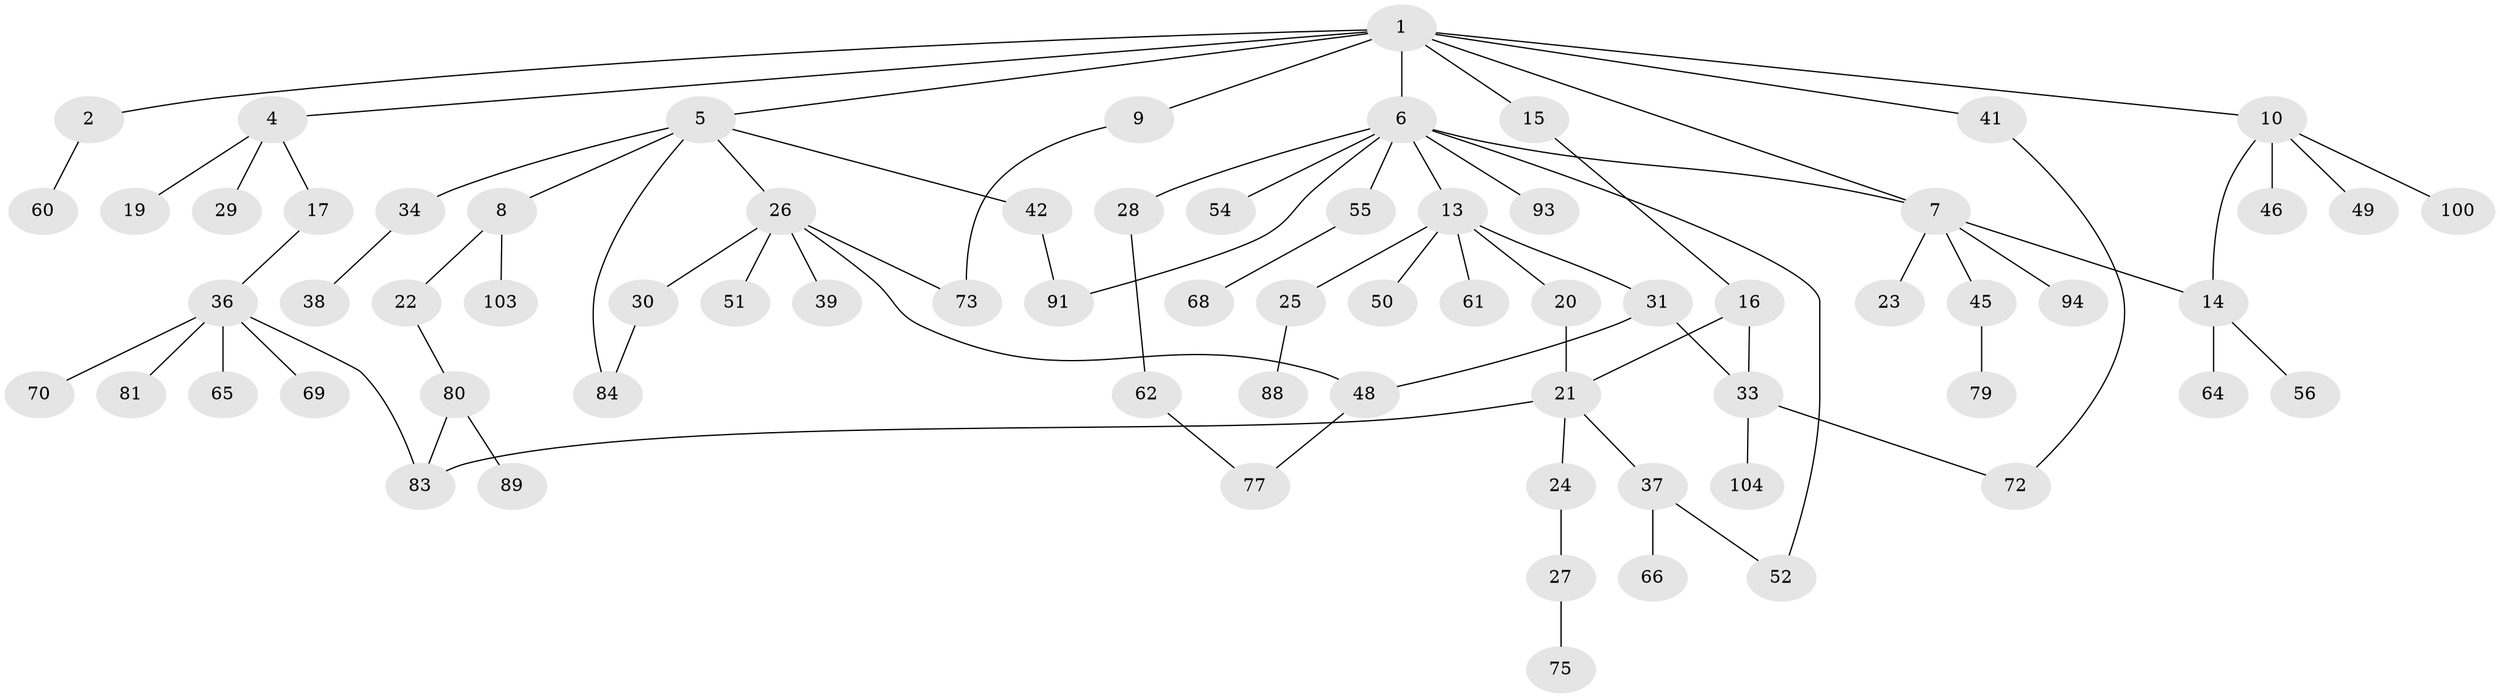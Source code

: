 // Generated by graph-tools (version 1.1) at 2025/51/02/27/25 19:51:38]
// undirected, 71 vertices, 83 edges
graph export_dot {
graph [start="1"]
  node [color=gray90,style=filled];
  1 [super="+3"];
  2 [super="+76"];
  4 [super="+11"];
  5 [super="+105"];
  6 [super="+18"];
  7 [super="+57"];
  8;
  9 [super="+99"];
  10 [super="+12"];
  13 [super="+58"];
  14 [super="+53"];
  15;
  16 [super="+35"];
  17 [super="+78"];
  19;
  20 [super="+44"];
  21 [super="+71"];
  22 [super="+40"];
  23;
  24 [super="+86"];
  25 [super="+59"];
  26 [super="+32"];
  27 [super="+95"];
  28;
  29;
  30 [super="+96"];
  31 [super="+47"];
  33 [super="+98"];
  34;
  36 [super="+63"];
  37;
  38 [super="+43"];
  39;
  41;
  42;
  45 [super="+106"];
  46;
  48 [super="+82"];
  49;
  50;
  51;
  52 [super="+85"];
  54;
  55;
  56;
  60 [super="+74"];
  61;
  62 [super="+67"];
  64;
  65;
  66;
  68 [super="+97"];
  69;
  70;
  72 [super="+90"];
  73;
  75 [super="+87"];
  77;
  79;
  80 [super="+92"];
  81;
  83 [super="+102"];
  84;
  88;
  89;
  91 [super="+101"];
  93;
  94;
  100;
  103;
  104;
  1 -- 2;
  1 -- 5;
  1 -- 6;
  1 -- 9;
  1 -- 41;
  1 -- 4;
  1 -- 7;
  1 -- 10;
  1 -- 15;
  2 -- 60;
  4 -- 19;
  4 -- 17;
  4 -- 29;
  5 -- 8;
  5 -- 26;
  5 -- 34;
  5 -- 42;
  5 -- 84;
  6 -- 13;
  6 -- 55;
  6 -- 91;
  6 -- 93;
  6 -- 7;
  6 -- 54;
  6 -- 28;
  6 -- 52;
  7 -- 14;
  7 -- 23;
  7 -- 45;
  7 -- 94;
  8 -- 22;
  8 -- 103;
  9 -- 73;
  10 -- 49;
  10 -- 100;
  10 -- 46;
  10 -- 14;
  13 -- 20;
  13 -- 25;
  13 -- 31;
  13 -- 50 [weight=2];
  13 -- 61;
  14 -- 56;
  14 -- 64;
  15 -- 16;
  16 -- 33;
  16 -- 21;
  17 -- 36;
  20 -- 21;
  21 -- 24;
  21 -- 37;
  21 -- 83;
  22 -- 80;
  24 -- 27;
  25 -- 88;
  26 -- 30;
  26 -- 51;
  26 -- 73;
  26 -- 48;
  26 -- 39;
  27 -- 75;
  28 -- 62;
  30 -- 84;
  31 -- 33;
  31 -- 48;
  33 -- 104;
  33 -- 72;
  34 -- 38;
  36 -- 65;
  36 -- 69;
  36 -- 70;
  36 -- 81;
  36 -- 83;
  37 -- 52;
  37 -- 66;
  41 -- 72;
  42 -- 91;
  45 -- 79;
  48 -- 77;
  55 -- 68;
  62 -- 77;
  80 -- 89;
  80 -- 83;
}
